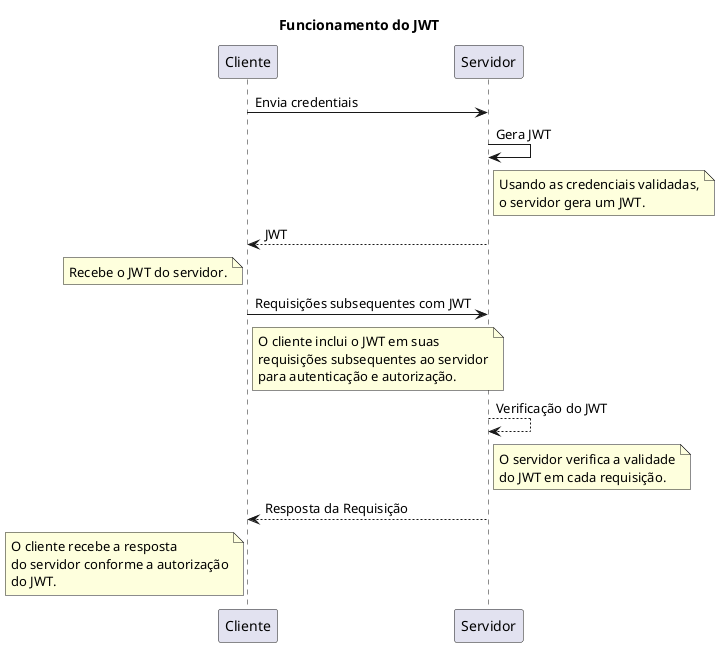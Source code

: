 @startuml

title Funcionamento do JWT

participant Cliente as C
participant Servidor as S

C -> S: Envia credentiais

S -> S: Gera JWT

note right of S
Usando as credenciais validadas,
o servidor gera um JWT.
end note

S --> C: JWT

note left of C
Recebe o JWT do servidor.
end note

C -> S: Requisições subsequentes com JWT

note right of C
O cliente inclui o JWT em suas
requisições subsequentes ao servidor
para autenticação e autorização.
end note

S --> S: Verificação do JWT

note right of S
O servidor verifica a validade
do JWT em cada requisição.
end note

S --> C: Resposta da Requisição

note left of C
O cliente recebe a resposta
do servidor conforme a autorização
do JWT.
end note

@enduml